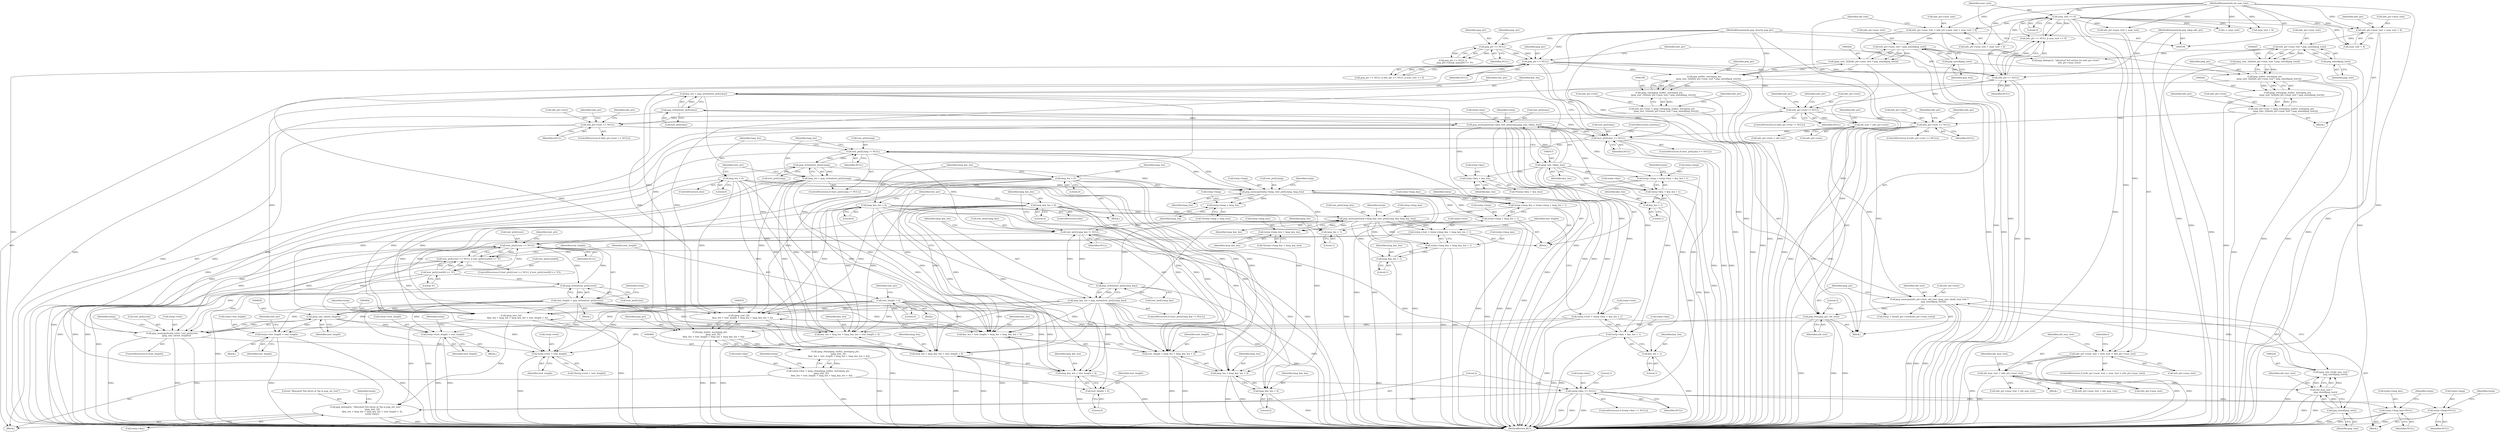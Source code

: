 digraph "0_Chrome_7f3d85b096f66870a15b37c2f40b219b2e292693_23@API" {
"1000336" [label="(Call,key_len = png_strlen(text_ptr[i].key))"];
"1000338" [label="(Call,png_strlen(text_ptr[i].key))"];
"1000328" [label="(Call,text_ptr[i].key == NULL)"];
"1000505" [label="(Call,png_memcpy(textp->key, text_ptr[i].key,(png_size_t)(key_len)))"];
"1000488" [label="(Call,png_debug2(2, \"Allocated %lu bytes at %p in png_set_text\",\n                  (png_uint_32)\n                  (key_len + lang_len + lang_key_len + text_length + 4),\n                 textp->key))"];
"1000491" [label="(Call,(png_uint_32)\n                  (key_len + lang_len + lang_key_len + text_length + 4))"];
"1000336" [label="(Call,key_len = png_strlen(text_ptr[i].key))"];
"1000369" [label="(Call,lang_len = png_strlen(text_ptr[i].lang))"];
"1000371" [label="(Call,png_strlen(text_ptr[i].lang))"];
"1000362" [label="(Call,text_ptr[i].lang != NULL)"];
"1000545" [label="(Call,png_memcpy(textp->lang, text_ptr[i].lang, lang_len))"];
"1000534" [label="(Call,textp->lang = textp->key + key_len + 1)"];
"1000514" [label="(Call,(png_size_t)(key_len))"];
"1000378" [label="(Call,lang_len = 0)"];
"1000353" [label="(Call,lang_len = 0)"];
"1000356" [label="(Call,lang_key_len = 0)"];
"1000389" [label="(Call,lang_key_len = png_strlen(text_ptr[i].lang_key))"];
"1000391" [label="(Call,png_strlen(text_ptr[i].lang_key))"];
"1000382" [label="(Call,text_ptr[i].lang_key != NULL)"];
"1000574" [label="(Call,png_memcpy(textp->lang_key, text_ptr[i].lang_key, lang_key_len))"];
"1000563" [label="(Call,textp->lang_key = textp->lang + lang_len + 1)"];
"1000398" [label="(Call,lang_key_len = 0)"];
"1000444" [label="(Call,text_length = png_strlen(text_ptr[i].text))"];
"1000446" [label="(Call,png_strlen(text_ptr[i].text))"];
"1000410" [label="(Call,text_ptr[i].text[0] == '\0')"];
"1000403" [label="(Call,text_ptr[i].text == NULL)"];
"1000628" [label="(Call,png_memcpy(textp->text, text_ptr[i].text,\n            (png_size_t)(text_length)))"];
"1000615" [label="(Call,textp->text = textp->key + key_len + 1)"];
"1000592" [label="(Call,textp->text = textp->lang_key + lang_key_len + 1)"];
"1000637" [label="(Call,(png_size_t)(text_length))"];
"1000420" [label="(Call,text_length = 0)"];
"1000481" [label="(Call,textp->key == NULL)"];
"1000461" [label="(Call,textp->key = (png_charp)png_malloc_warn(png_ptr,\n         (png_uint_32)\n          (key_len + text_length + lang_len + lang_key_len + 4)))"];
"1000465" [label="(Call,(png_charp)png_malloc_warn(png_ptr,\n         (png_uint_32)\n          (key_len + text_length + lang_len + lang_key_len + 4)))"];
"1000467" [label="(Call,png_malloc_warn(png_ptr,\n         (png_uint_32)\n          (key_len + text_length + lang_len + lang_key_len + 4)))"];
"1000239" [label="(Call,png_free(png_ptr, old_text))"];
"1000199" [label="(Call,png_malloc_warn(png_ptr,\n            (png_uint_32)(info_ptr->max_text * png_sizeof(png_text))))"];
"1000134" [label="(Call,png_ptr == NULL)"];
"1000116" [label="(Call,png_ptr == NULL)"];
"1000105" [label="(MethodParameterIn,png_structp png_ptr)"];
"1000201" [label="(Call,(png_uint_32)(info_ptr->max_text * png_sizeof(png_text)))"];
"1000203" [label="(Call,info_ptr->max_text * png_sizeof(png_text))"];
"1000177" [label="(Call,info_ptr->max_text = info_ptr->num_text + num_text + 8)"];
"1000108" [label="(MethodParameterIn,int num_text)"];
"1000141" [label="(Call,num_text == 0)"];
"1000207" [label="(Call,png_sizeof(png_text))"];
"1000228" [label="(Call,png_memcpy(info_ptr->text, old_text, (png_size_t)(old_max_text *\n            png_sizeof(png_text))))"];
"1000210" [label="(Call,info_ptr->text == NULL)"];
"1000193" [label="(Call,info_ptr->text = (png_textp)png_malloc_warn(png_ptr,\n            (png_uint_32)(info_ptr->max_text * png_sizeof(png_text))))"];
"1000197" [label="(Call,(png_textp)png_malloc_warn(png_ptr,\n            (png_uint_32)(info_ptr->max_text * png_sizeof(png_text))))"];
"1000170" [label="(Call,info_ptr->text != NULL)"];
"1000138" [label="(Call,info_ptr == NULL)"];
"1000106" [label="(MethodParameterIn,png_infop info_ptr)"];
"1000188" [label="(Call,old_text = info_ptr->text)"];
"1000233" [label="(Call,(png_size_t)(old_max_text *\n            png_sizeof(png_text)))"];
"1000235" [label="(Call,old_max_text *\n            png_sizeof(png_text))"];
"1000158" [label="(Call,old_max_text = info_ptr->max_text)"];
"1000147" [label="(Call,info_ptr->num_text + num_text > info_ptr->max_text)"];
"1000237" [label="(Call,png_sizeof(png_text))"];
"1000262" [label="(Call,png_malloc_warn(png_ptr,\n            (png_uint_32)(info_ptr->max_text * png_sizeof(png_text))))"];
"1000264" [label="(Call,(png_uint_32)(info_ptr->max_text * png_sizeof(png_text)))"];
"1000266" [label="(Call,info_ptr->max_text * png_sizeof(png_text))"];
"1000244" [label="(Call,info_ptr->max_text = num_text + 8)"];
"1000270" [label="(Call,png_sizeof(png_text))"];
"1000469" [label="(Call,(png_uint_32)\n          (key_len + text_length + lang_len + lang_key_len + 4))"];
"1000273" [label="(Call,info_ptr->text == NULL)"];
"1000256" [label="(Call,info_ptr->text = (png_textp)png_malloc_warn(png_ptr,\n            (png_uint_32)(info_ptr->max_text * png_sizeof(png_text))))"];
"1000260" [label="(Call,(png_textp)png_malloc_warn(png_ptr,\n            (png_uint_32)(info_ptr->max_text * png_sizeof(png_text))))"];
"1000471" [label="(Call,key_len + text_length + lang_len + lang_key_len + 4)"];
"1000519" [label="(Call,textp->key + key_len)"];
"1000473" [label="(Call,text_length + lang_len + lang_key_len + 4)"];
"1000475" [label="(Call,lang_len + lang_key_len + 4)"];
"1000493" [label="(Call,key_len + lang_len + lang_key_len + text_length + 4)"];
"1000495" [label="(Call,lang_len + lang_key_len + text_length + 4)"];
"1000477" [label="(Call,lang_key_len + 4)"];
"1000497" [label="(Call,lang_key_len + text_length + 4)"];
"1000586" [label="(Call,textp->lang_key + lang_key_len)"];
"1000402" [label="(Call,text_ptr[i].text == NULL || text_ptr[i].text[0] == '\0')"];
"1000499" [label="(Call,text_length + 4)"];
"1000642" [label="(Call,textp->text + text_length)"];
"1000660" [label="(Call,textp->itxt_length = text_length)"];
"1000667" [label="(Call,textp->text_length = text_length)"];
"1000596" [label="(Call,textp->lang_key + lang_key_len + 1)"];
"1000600" [label="(Call,lang_key_len + 1)"];
"1000557" [label="(Call,textp->lang + lang_len)"];
"1000567" [label="(Call,textp->lang + lang_len + 1)"];
"1000571" [label="(Call,lang_len + 1)"];
"1000538" [label="(Call,textp->key + key_len + 1)"];
"1000619" [label="(Call,textp->key + key_len + 1)"];
"1000542" [label="(Call,key_len + 1)"];
"1000623" [label="(Call,key_len + 1)"];
"1000605" [label="(Call,textp->lang=NULL)"];
"1000610" [label="(Call,textp->lang_key=NULL)"];
"1000135" [label="(Identifier,png_ptr)"];
"1000624" [label="(Identifier,key_len)"];
"1000611" [label="(Call,textp->lang_key)"];
"1000263" [label="(Identifier,png_ptr)"];
"1000274" [label="(Call,info_ptr->text)"];
"1000612" [label="(Identifier,textp)"];
"1000501" [label="(Literal,4)"];
"1000357" [label="(Identifier,lang_key_len)"];
"1000644" [label="(Identifier,textp)"];
"1000422" [label="(Literal,0)"];
"1000461" [label="(Call,textp->key = (png_charp)png_malloc_warn(png_ptr,\n         (png_uint_32)\n          (key_len + text_length + lang_len + lang_key_len + 4)))"];
"1000116" [label="(Call,png_ptr == NULL)"];
"1000371" [label="(Call,png_strlen(text_ptr[i].lang))"];
"1000546" [label="(Call,textp->lang)"];
"1000156" [label="(Block,)"];
"1000392" [label="(Call,text_ptr[i].lang_key)"];
"1000538" [label="(Call,textp->key + key_len + 1)"];
"1000378" [label="(Call,lang_len = 0)"];
"1000604" [label="(Block,)"];
"1000482" [label="(Call,textp->key)"];
"1000245" [label="(Call,info_ptr->max_text)"];
"1000257" [label="(Call,info_ptr->text)"];
"1000639" [label="(Identifier,text_length)"];
"1000498" [label="(Identifier,lang_key_len)"];
"1000406" [label="(Identifier,text_ptr)"];
"1000199" [label="(Call,png_malloc_warn(png_ptr,\n            (png_uint_32)(info_ptr->max_text * png_sizeof(png_text))))"];
"1000232" [label="(Identifier,old_text)"];
"1000490" [label="(Literal,\"Allocated %lu bytes at %p in png_set_text\")"];
"1000179" [label="(Identifier,info_ptr)"];
"1000542" [label="(Call,key_len + 1)"];
"1000297" [label="(Literal,3)"];
"1000266" [label="(Call,info_ptr->max_text * png_sizeof(png_text))"];
"1000654" [label="(Block,)"];
"1000229" [label="(Call,info_ptr->text)"];
"1000165" [label="(Identifier,old_num_text)"];
"1000473" [label="(Call,text_length + lang_len + lang_key_len + 4)"];
"1000377" [label="(ControlStructure,else)"];
"1000143" [label="(Literal,0)"];
"1000605" [label="(Call,textp->lang=NULL)"];
"1000514" [label="(Call,(png_size_t)(key_len))"];
"1000281" [label="(Identifier,info_ptr)"];
"1000275" [label="(Identifier,info_ptr)"];
"1000610" [label="(Call,textp->lang_key=NULL)"];
"1000625" [label="(Literal,1)"];
"1000478" [label="(Identifier,lang_key_len)"];
"1000134" [label="(Call,png_ptr == NULL)"];
"1000391" [label="(Call,png_strlen(text_ptr[i].lang_key))"];
"1000304" [label="(Identifier,i)"];
"1000689" [label="(MethodReturn,RET)"];
"1000471" [label="(Call,key_len + text_length + lang_len + lang_key_len + 4)"];
"1000398" [label="(Call,lang_key_len = 0)"];
"1000390" [label="(Identifier,lang_key_len)"];
"1000576" [label="(Identifier,textp)"];
"1000239" [label="(Call,png_free(png_ptr, old_text))"];
"1000410" [label="(Call,text_ptr[i].text[0] == '\0')"];
"1000419" [label="(Block,)"];
"1000230" [label="(Identifier,info_ptr)"];
"1000270" [label="(Call,png_sizeof(png_text))"];
"1000614" [label="(Identifier,NULL)"];
"1000469" [label="(Call,(png_uint_32)\n          (key_len + text_length + lang_len + lang_key_len + 4))"];
"1000666" [label="(Block,)"];
"1000369" [label="(Call,lang_len = png_strlen(text_ptr[i].lang))"];
"1000587" [label="(Call,textp->lang_key)"];
"1000487" [label="(Literal,1)"];
"1000485" [label="(Identifier,NULL)"];
"1000327" [label="(ControlStructure,if (text_ptr[i].key == NULL))"];
"1000147" [label="(Call,info_ptr->num_text + num_text > info_ptr->max_text)"];
"1000534" [label="(Call,textp->lang = textp->key + key_len + 1)"];
"1000212" [label="(Identifier,info_ptr)"];
"1000356" [label="(Call,lang_key_len = 0)"];
"1000479" [label="(Literal,4)"];
"1000495" [label="(Call,lang_len + lang_key_len + text_length + 4)"];
"1000380" [label="(Literal,0)"];
"1000549" [label="(Call,text_ptr[i].lang)"];
"1000228" [label="(Call,png_memcpy(info_ptr->text, old_text, (png_size_t)(old_max_text *\n            png_sizeof(png_text))))"];
"1000118" [label="(Identifier,NULL)"];
"1000306" [label="(Call,i < num_text)"];
"1000272" [label="(ControlStructure,if (info_ptr->text == NULL))"];
"1000361" [label="(ControlStructure,if (text_ptr[i].lang != NULL))"];
"1000493" [label="(Call,key_len + lang_len + lang_key_len + text_length + 4)"];
"1000293" [label="(Identifier,info_ptr)"];
"1000497" [label="(Call,lang_key_len + text_length + 4)"];
"1000185" [label="(Call,num_text + 8)"];
"1000674" [label="(Identifier,textp)"];
"1000382" [label="(Call,text_ptr[i].lang_key != NULL)"];
"1000454" [label="(Identifier,textp)"];
"1000627" [label="(Identifier,text_length)"];
"1000518" [label="(Call,*(textp->key + key_len))"];
"1000559" [label="(Identifier,textp)"];
"1000243" [label="(Block,)"];
"1000475" [label="(Call,lang_len + lang_key_len + 4)"];
"1000142" [label="(Identifier,num_text)"];
"1000679" [label="(Identifier,info_ptr)"];
"1000177" [label="(Call,info_ptr->max_text = info_ptr->num_text + num_text + 8)"];
"1000328" [label="(Call,text_ptr[i].key == NULL)"];
"1000277" [label="(Identifier,NULL)"];
"1000620" [label="(Call,textp->key)"];
"1000499" [label="(Call,text_length + 4)"];
"1000203" [label="(Call,info_ptr->max_text * png_sizeof(png_text))"];
"1000148" [label="(Call,info_ptr->num_text + num_text)"];
"1000211" [label="(Call,info_ptr->text)"];
"1000170" [label="(Call,info_ptr->text != NULL)"];
"1000339" [label="(Call,text_ptr[i].key)"];
"1000660" [label="(Call,textp->itxt_length = text_length)"];
"1000236" [label="(Identifier,old_max_text)"];
"1000140" [label="(Identifier,NULL)"];
"1000418" [label="(Literal,'\0')"];
"1000535" [label="(Call,textp->lang)"];
"1000574" [label="(Call,png_memcpy(textp->lang_key, text_ptr[i].lang_key, lang_key_len))"];
"1000671" [label="(Identifier,text_length)"];
"1000329" [label="(Call,text_ptr[i].key)"];
"1000468" [label="(Identifier,png_ptr)"];
"1000174" [label="(Identifier,NULL)"];
"1000617" [label="(Identifier,textp)"];
"1000363" [label="(Call,text_ptr[i].lang)"];
"1000523" [label="(Identifier,key_len)"];
"1000427" [label="(Identifier,text_ptr)"];
"1000503" [label="(Identifier,textp)"];
"1000260" [label="(Call,(png_textp)png_malloc_warn(png_ptr,\n            (png_uint_32)(info_ptr->max_text * png_sizeof(png_text))))"];
"1000572" [label="(Identifier,lang_len)"];
"1000385" [label="(Identifier,text_ptr)"];
"1000381" [label="(ControlStructure,if (text_ptr[i].lang_key != NULL))"];
"1000411" [label="(Call,text_ptr[i].text[0])"];
"1000190" [label="(Call,info_ptr->text)"];
"1000141" [label="(Call,num_text == 0)"];
"1000588" [label="(Identifier,textp)"];
"1000233" [label="(Call,(png_size_t)(old_max_text *\n            png_sizeof(png_text)))"];
"1000399" [label="(Identifier,lang_key_len)"];
"1000284" [label="(Call,info_ptr->max_text = old_max_text)"];
"1000568" [label="(Call,textp->lang)"];
"1000597" [label="(Call,textp->lang_key)"];
"1000575" [label="(Call,textp->lang_key)"];
"1000488" [label="(Call,png_debug2(2, \"Allocated %lu bytes at %p in png_set_text\",\n                  (png_uint_32)\n                  (key_len + lang_len + lang_key_len + text_length + 4),\n                 textp->key))"];
"1000557" [label="(Call,textp->lang + lang_len)"];
"1000362" [label="(Call,text_ptr[i].lang != NULL)"];
"1000139" [label="(Identifier,info_ptr)"];
"1000221" [label="(Call,info_ptr->text = old_text)"];
"1000643" [label="(Call,textp->text)"];
"1000596" [label="(Call,textp->lang_key + lang_key_len + 1)"];
"1000207" [label="(Call,png_sizeof(png_text))"];
"1000244" [label="(Call,info_ptr->max_text = num_text + 8)"];
"1000237" [label="(Call,png_sizeof(png_text))"];
"1000235" [label="(Call,old_max_text *\n            png_sizeof(png_text))"];
"1000421" [label="(Identifier,text_length)"];
"1000267" [label="(Call,info_ptr->max_text)"];
"1000483" [label="(Identifier,textp)"];
"1000474" [label="(Identifier,text_length)"];
"1000646" [label="(Identifier,text_length)"];
"1000117" [label="(Identifier,png_ptr)"];
"1000160" [label="(Call,info_ptr->max_text)"];
"1000240" [label="(Identifier,png_ptr)"];
"1000354" [label="(Identifier,lang_len)"];
"1000507" [label="(Identifier,textp)"];
"1000403" [label="(Call,text_ptr[i].text == NULL)"];
"1000563" [label="(Call,textp->lang_key = textp->lang + lang_len + 1)"];
"1000401" [label="(ControlStructure,if (text_ptr[i].text == NULL || text_ptr[i].text[0] == '\0'))"];
"1000138" [label="(Call,info_ptr == NULL)"];
"1000520" [label="(Call,textp->key)"];
"1000667" [label="(Call,textp->text_length = text_length)"];
"1000370" [label="(Identifier,lang_len)"];
"1000352" [label="(Block,)"];
"1000158" [label="(Call,old_max_text = info_ptr->max_text)"];
"1000494" [label="(Identifier,key_len)"];
"1000615" [label="(Call,textp->text = textp->key + key_len + 1)"];
"1000311" [label="(Block,)"];
"1000115" [label="(Call,png_ptr == NULL ||\n      png_ptr->chunk_name[0] == '\0')"];
"1000481" [label="(Call,textp->key == NULL)"];
"1000201" [label="(Call,(png_uint_32)(info_ptr->max_text * png_sizeof(png_text)))"];
"1000609" [label="(Identifier,NULL)"];
"1000619" [label="(Call,textp->key + key_len + 1)"];
"1000317" [label="(Call,textp = &(info_ptr->text[info_ptr->num_text]))"];
"1000122" [label="(Identifier,png_ptr)"];
"1000606" [label="(Call,textp->lang)"];
"1000496" [label="(Identifier,lang_len)"];
"1000169" [label="(ControlStructure,if (info_ptr->text != NULL))"];
"1000641" [label="(Call,*(textp->text + text_length))"];
"1000189" [label="(Identifier,old_text)"];
"1000628" [label="(Call,png_memcpy(textp->text, text_ptr[i].text,\n            (png_size_t)(text_length)))"];
"1000642" [label="(Call,textp->text + text_length)"];
"1000558" [label="(Call,textp->lang)"];
"1000136" [label="(Identifier,NULL)"];
"1000209" [label="(ControlStructure,if (info_ptr->text == NULL))"];
"1000256" [label="(Call,info_ptr->text = (png_textp)png_malloc_warn(png_ptr,\n            (png_uint_32)(info_ptr->max_text * png_sizeof(png_text))))"];
"1000296" [label="(Call,png_debug1(3, \"allocated %d entries for info_ptr->text\",\n         info_ptr->max_text))"];
"1000668" [label="(Call,textp->text_length)"];
"1000480" [label="(ControlStructure,if (textp->key == NULL))"];
"1000358" [label="(Literal,0)"];
"1000445" [label="(Identifier,text_length)"];
"1000200" [label="(Identifier,png_ptr)"];
"1000545" [label="(Call,png_memcpy(textp->lang, text_ptr[i].lang, lang_len))"];
"1000181" [label="(Call,info_ptr->num_text + num_text + 8)"];
"1000188" [label="(Call,old_text = info_ptr->text)"];
"1000338" [label="(Call,png_strlen(text_ptr[i].key))"];
"1000264" [label="(Call,(png_uint_32)(info_ptr->max_text * png_sizeof(png_text)))"];
"1000348" [label="(Identifier,text_ptr)"];
"1000472" [label="(Identifier,key_len)"];
"1000661" [label="(Call,textp->itxt_length)"];
"1000564" [label="(Call,textp->lang_key)"];
"1000443" [label="(Block,)"];
"1000159" [label="(Identifier,old_max_text)"];
"1000585" [label="(Call,*(textp->lang_key + lang_key_len))"];
"1000547" [label="(Identifier,textp)"];
"1000567" [label="(Call,textp->lang + lang_len + 1)"];
"1000583" [label="(Identifier,lang_key_len)"];
"1000600" [label="(Call,lang_key_len + 1)"];
"1000519" [label="(Call,textp->key + key_len)"];
"1000477" [label="(Call,lang_key_len + 4)"];
"1000195" [label="(Identifier,info_ptr)"];
"1000467" [label="(Call,png_malloc_warn(png_ptr,\n         (png_uint_32)\n          (key_len + text_length + lang_len + lang_key_len + 4)))"];
"1000153" [label="(Call,info_ptr->max_text)"];
"1000218" [label="(Identifier,info_ptr)"];
"1000626" [label="(ControlStructure,if (text_length))"];
"1000171" [label="(Call,info_ptr->text)"];
"1000409" [label="(Identifier,NULL)"];
"1000253" [label="(Identifier,info_ptr)"];
"1000586" [label="(Call,textp->lang_key + lang_key_len)"];
"1000446" [label="(Call,png_strlen(text_ptr[i].text))"];
"1000509" [label="(Call,text_ptr[i].key)"];
"1000137" [label="(Call,info_ptr == NULL || num_text == 0)"];
"1000578" [label="(Call,text_ptr[i].lang_key)"];
"1000388" [label="(Identifier,NULL)"];
"1000592" [label="(Call,textp->text = textp->lang_key + lang_key_len + 1)"];
"1000248" [label="(Call,num_text + 8)"];
"1000476" [label="(Identifier,lang_len)"];
"1000246" [label="(Identifier,info_ptr)"];
"1000543" [label="(Identifier,key_len)"];
"1000491" [label="(Call,(png_uint_32)\n                  (key_len + lang_len + lang_key_len + text_length + 4))"];
"1000601" [label="(Identifier,lang_key_len)"];
"1000397" [label="(ControlStructure,else)"];
"1000197" [label="(Call,(png_textp)png_malloc_warn(png_ptr,\n            (png_uint_32)(info_ptr->max_text * png_sizeof(png_text))))"];
"1000273" [label="(Call,info_ptr->text == NULL)"];
"1000146" [label="(ControlStructure,if (info_ptr->num_text + num_text > info_ptr->max_text))"];
"1000539" [label="(Call,textp->key)"];
"1000623" [label="(Call,key_len + 1)"];
"1000590" [label="(Identifier,lang_key_len)"];
"1000175" [label="(Block,)"];
"1000554" [label="(Identifier,lang_len)"];
"1000194" [label="(Call,info_ptr->text)"];
"1000108" [label="(MethodParameterIn,int num_text)"];
"1000271" [label="(Identifier,png_text)"];
"1000465" [label="(Call,(png_charp)png_malloc_warn(png_ptr,\n         (png_uint_32)\n          (key_len + text_length + lang_len + lang_key_len + 4)))"];
"1000204" [label="(Call,info_ptr->max_text)"];
"1000500" [label="(Identifier,text_length)"];
"1000447" [label="(Call,text_ptr[i].text)"];
"1000616" [label="(Call,textp->text)"];
"1000506" [label="(Call,textp->key)"];
"1000214" [label="(Identifier,NULL)"];
"1000402" [label="(Call,text_ptr[i].text == NULL || text_ptr[i].text[0] == '\0')"];
"1000216" [label="(Call,info_ptr->max_text = old_max_text)"];
"1000664" [label="(Identifier,text_length)"];
"1000334" [label="(Identifier,NULL)"];
"1000444" [label="(Call,text_length = png_strlen(text_ptr[i].text))"];
"1000516" [label="(Identifier,key_len)"];
"1000489" [label="(Literal,2)"];
"1000383" [label="(Call,text_ptr[i].lang_key)"];
"1000556" [label="(Call,*(textp->lang + lang_len))"];
"1000602" [label="(Literal,1)"];
"1000502" [label="(Call,textp->key)"];
"1000262" [label="(Call,png_malloc_warn(png_ptr,\n            (png_uint_32)(info_ptr->max_text * png_sizeof(png_text))))"];
"1000571" [label="(Call,lang_len + 1)"];
"1000210" [label="(Call,info_ptr->text == NULL)"];
"1000133" [label="(Call,png_ptr == NULL || info_ptr == NULL || num_text == 0)"];
"1000389" [label="(Call,lang_key_len = png_strlen(text_ptr[i].lang_key))"];
"1000593" [label="(Call,textp->text)"];
"1000372" [label="(Call,text_ptr[i].lang)"];
"1000404" [label="(Call,text_ptr[i].text)"];
"1000533" [label="(Block,)"];
"1000632" [label="(Call,text_ptr[i].text)"];
"1000178" [label="(Call,info_ptr->max_text)"];
"1000462" [label="(Call,textp->key)"];
"1000241" [label="(Identifier,old_text)"];
"1000208" [label="(Identifier,png_text)"];
"1000544" [label="(Literal,1)"];
"1000238" [label="(Identifier,png_text)"];
"1000637" [label="(Call,(png_size_t)(text_length))"];
"1000400" [label="(Literal,0)"];
"1000337" [label="(Identifier,key_len)"];
"1000335" [label="(ControlStructure,continue;)"];
"1000355" [label="(Literal,0)"];
"1000573" [label="(Literal,1)"];
"1000379" [label="(Identifier,lang_len)"];
"1000105" [label="(MethodParameterIn,png_structp png_ptr)"];
"1000414" [label="(Identifier,text_ptr)"];
"1000193" [label="(Call,info_ptr->text = (png_textp)png_malloc_warn(png_ptr,\n            (png_uint_32)(info_ptr->max_text * png_sizeof(png_text))))"];
"1000561" [label="(Identifier,lang_len)"];
"1000505" [label="(Call,png_memcpy(textp->key, text_ptr[i].key,(png_size_t)(key_len)))"];
"1000336" [label="(Call,key_len = png_strlen(text_ptr[i].key))"];
"1000353" [label="(Call,lang_len = 0)"];
"1000106" [label="(MethodParameterIn,png_infop info_ptr)"];
"1000521" [label="(Identifier,textp)"];
"1000629" [label="(Call,textp->text)"];
"1000420" [label="(Call,text_length = 0)"];
"1000368" [label="(Identifier,NULL)"];
"1000336" -> "1000311"  [label="AST: "];
"1000336" -> "1000338"  [label="CFG: "];
"1000337" -> "1000336"  [label="AST: "];
"1000338" -> "1000336"  [label="AST: "];
"1000348" -> "1000336"  [label="CFG: "];
"1000336" -> "1000689"  [label="DDG: "];
"1000338" -> "1000336"  [label="DDG: "];
"1000336" -> "1000469"  [label="DDG: "];
"1000336" -> "1000471"  [label="DDG: "];
"1000336" -> "1000491"  [label="DDG: "];
"1000336" -> "1000493"  [label="DDG: "];
"1000336" -> "1000514"  [label="DDG: "];
"1000338" -> "1000339"  [label="CFG: "];
"1000339" -> "1000338"  [label="AST: "];
"1000338" -> "1000689"  [label="DDG: "];
"1000328" -> "1000338"  [label="DDG: "];
"1000338" -> "1000505"  [label="DDG: "];
"1000328" -> "1000327"  [label="AST: "];
"1000328" -> "1000334"  [label="CFG: "];
"1000329" -> "1000328"  [label="AST: "];
"1000334" -> "1000328"  [label="AST: "];
"1000335" -> "1000328"  [label="CFG: "];
"1000337" -> "1000328"  [label="CFG: "];
"1000328" -> "1000689"  [label="DDG: "];
"1000328" -> "1000689"  [label="DDG: "];
"1000328" -> "1000689"  [label="DDG: "];
"1000505" -> "1000328"  [label="DDG: "];
"1000210" -> "1000328"  [label="DDG: "];
"1000138" -> "1000328"  [label="DDG: "];
"1000481" -> "1000328"  [label="DDG: "];
"1000134" -> "1000328"  [label="DDG: "];
"1000273" -> "1000328"  [label="DDG: "];
"1000328" -> "1000362"  [label="DDG: "];
"1000328" -> "1000403"  [label="DDG: "];
"1000505" -> "1000311"  [label="AST: "];
"1000505" -> "1000514"  [label="CFG: "];
"1000506" -> "1000505"  [label="AST: "];
"1000509" -> "1000505"  [label="AST: "];
"1000514" -> "1000505"  [label="AST: "];
"1000521" -> "1000505"  [label="CFG: "];
"1000505" -> "1000689"  [label="DDG: "];
"1000505" -> "1000689"  [label="DDG: "];
"1000505" -> "1000689"  [label="DDG: "];
"1000488" -> "1000505"  [label="DDG: "];
"1000514" -> "1000505"  [label="DDG: "];
"1000505" -> "1000519"  [label="DDG: "];
"1000505" -> "1000534"  [label="DDG: "];
"1000505" -> "1000538"  [label="DDG: "];
"1000505" -> "1000615"  [label="DDG: "];
"1000505" -> "1000619"  [label="DDG: "];
"1000488" -> "1000311"  [label="AST: "];
"1000488" -> "1000502"  [label="CFG: "];
"1000489" -> "1000488"  [label="AST: "];
"1000490" -> "1000488"  [label="AST: "];
"1000491" -> "1000488"  [label="AST: "];
"1000502" -> "1000488"  [label="AST: "];
"1000507" -> "1000488"  [label="CFG: "];
"1000488" -> "1000689"  [label="DDG: "];
"1000488" -> "1000689"  [label="DDG: "];
"1000491" -> "1000488"  [label="DDG: "];
"1000481" -> "1000488"  [label="DDG: "];
"1000491" -> "1000493"  [label="CFG: "];
"1000492" -> "1000491"  [label="AST: "];
"1000493" -> "1000491"  [label="AST: "];
"1000503" -> "1000491"  [label="CFG: "];
"1000491" -> "1000689"  [label="DDG: "];
"1000369" -> "1000491"  [label="DDG: "];
"1000378" -> "1000491"  [label="DDG: "];
"1000353" -> "1000491"  [label="DDG: "];
"1000356" -> "1000491"  [label="DDG: "];
"1000389" -> "1000491"  [label="DDG: "];
"1000398" -> "1000491"  [label="DDG: "];
"1000444" -> "1000491"  [label="DDG: "];
"1000420" -> "1000491"  [label="DDG: "];
"1000369" -> "1000361"  [label="AST: "];
"1000369" -> "1000371"  [label="CFG: "];
"1000370" -> "1000369"  [label="AST: "];
"1000371" -> "1000369"  [label="AST: "];
"1000385" -> "1000369"  [label="CFG: "];
"1000369" -> "1000689"  [label="DDG: "];
"1000371" -> "1000369"  [label="DDG: "];
"1000369" -> "1000469"  [label="DDG: "];
"1000369" -> "1000471"  [label="DDG: "];
"1000369" -> "1000473"  [label="DDG: "];
"1000369" -> "1000475"  [label="DDG: "];
"1000369" -> "1000493"  [label="DDG: "];
"1000369" -> "1000495"  [label="DDG: "];
"1000369" -> "1000545"  [label="DDG: "];
"1000371" -> "1000372"  [label="CFG: "];
"1000372" -> "1000371"  [label="AST: "];
"1000371" -> "1000689"  [label="DDG: "];
"1000371" -> "1000362"  [label="DDG: "];
"1000362" -> "1000371"  [label="DDG: "];
"1000371" -> "1000545"  [label="DDG: "];
"1000362" -> "1000361"  [label="AST: "];
"1000362" -> "1000368"  [label="CFG: "];
"1000363" -> "1000362"  [label="AST: "];
"1000368" -> "1000362"  [label="AST: "];
"1000370" -> "1000362"  [label="CFG: "];
"1000379" -> "1000362"  [label="CFG: "];
"1000362" -> "1000689"  [label="DDG: "];
"1000362" -> "1000689"  [label="DDG: "];
"1000545" -> "1000362"  [label="DDG: "];
"1000362" -> "1000382"  [label="DDG: "];
"1000362" -> "1000545"  [label="DDG: "];
"1000545" -> "1000533"  [label="AST: "];
"1000545" -> "1000554"  [label="CFG: "];
"1000546" -> "1000545"  [label="AST: "];
"1000549" -> "1000545"  [label="AST: "];
"1000554" -> "1000545"  [label="AST: "];
"1000559" -> "1000545"  [label="CFG: "];
"1000545" -> "1000689"  [label="DDG: "];
"1000545" -> "1000689"  [label="DDG: "];
"1000534" -> "1000545"  [label="DDG: "];
"1000378" -> "1000545"  [label="DDG: "];
"1000353" -> "1000545"  [label="DDG: "];
"1000545" -> "1000557"  [label="DDG: "];
"1000545" -> "1000557"  [label="DDG: "];
"1000545" -> "1000563"  [label="DDG: "];
"1000545" -> "1000563"  [label="DDG: "];
"1000545" -> "1000567"  [label="DDG: "];
"1000545" -> "1000567"  [label="DDG: "];
"1000545" -> "1000571"  [label="DDG: "];
"1000534" -> "1000533"  [label="AST: "];
"1000534" -> "1000538"  [label="CFG: "];
"1000535" -> "1000534"  [label="AST: "];
"1000538" -> "1000534"  [label="AST: "];
"1000547" -> "1000534"  [label="CFG: "];
"1000534" -> "1000689"  [label="DDG: "];
"1000514" -> "1000534"  [label="DDG: "];
"1000514" -> "1000516"  [label="CFG: "];
"1000515" -> "1000514"  [label="AST: "];
"1000516" -> "1000514"  [label="AST: "];
"1000514" -> "1000519"  [label="DDG: "];
"1000514" -> "1000538"  [label="DDG: "];
"1000514" -> "1000542"  [label="DDG: "];
"1000514" -> "1000615"  [label="DDG: "];
"1000514" -> "1000619"  [label="DDG: "];
"1000514" -> "1000623"  [label="DDG: "];
"1000378" -> "1000377"  [label="AST: "];
"1000378" -> "1000380"  [label="CFG: "];
"1000379" -> "1000378"  [label="AST: "];
"1000380" -> "1000378"  [label="AST: "];
"1000385" -> "1000378"  [label="CFG: "];
"1000378" -> "1000469"  [label="DDG: "];
"1000378" -> "1000471"  [label="DDG: "];
"1000378" -> "1000473"  [label="DDG: "];
"1000378" -> "1000475"  [label="DDG: "];
"1000378" -> "1000493"  [label="DDG: "];
"1000378" -> "1000495"  [label="DDG: "];
"1000353" -> "1000352"  [label="AST: "];
"1000353" -> "1000355"  [label="CFG: "];
"1000354" -> "1000353"  [label="AST: "];
"1000355" -> "1000353"  [label="AST: "];
"1000357" -> "1000353"  [label="CFG: "];
"1000353" -> "1000469"  [label="DDG: "];
"1000353" -> "1000471"  [label="DDG: "];
"1000353" -> "1000473"  [label="DDG: "];
"1000353" -> "1000475"  [label="DDG: "];
"1000353" -> "1000493"  [label="DDG: "];
"1000353" -> "1000495"  [label="DDG: "];
"1000356" -> "1000352"  [label="AST: "];
"1000356" -> "1000358"  [label="CFG: "];
"1000357" -> "1000356"  [label="AST: "];
"1000358" -> "1000356"  [label="AST: "];
"1000406" -> "1000356"  [label="CFG: "];
"1000356" -> "1000469"  [label="DDG: "];
"1000356" -> "1000471"  [label="DDG: "];
"1000356" -> "1000473"  [label="DDG: "];
"1000356" -> "1000475"  [label="DDG: "];
"1000356" -> "1000477"  [label="DDG: "];
"1000356" -> "1000493"  [label="DDG: "];
"1000356" -> "1000495"  [label="DDG: "];
"1000356" -> "1000497"  [label="DDG: "];
"1000356" -> "1000574"  [label="DDG: "];
"1000389" -> "1000381"  [label="AST: "];
"1000389" -> "1000391"  [label="CFG: "];
"1000390" -> "1000389"  [label="AST: "];
"1000391" -> "1000389"  [label="AST: "];
"1000406" -> "1000389"  [label="CFG: "];
"1000389" -> "1000689"  [label="DDG: "];
"1000391" -> "1000389"  [label="DDG: "];
"1000389" -> "1000469"  [label="DDG: "];
"1000389" -> "1000471"  [label="DDG: "];
"1000389" -> "1000473"  [label="DDG: "];
"1000389" -> "1000475"  [label="DDG: "];
"1000389" -> "1000477"  [label="DDG: "];
"1000389" -> "1000493"  [label="DDG: "];
"1000389" -> "1000495"  [label="DDG: "];
"1000389" -> "1000497"  [label="DDG: "];
"1000389" -> "1000574"  [label="DDG: "];
"1000391" -> "1000392"  [label="CFG: "];
"1000392" -> "1000391"  [label="AST: "];
"1000391" -> "1000689"  [label="DDG: "];
"1000391" -> "1000382"  [label="DDG: "];
"1000382" -> "1000391"  [label="DDG: "];
"1000391" -> "1000574"  [label="DDG: "];
"1000382" -> "1000381"  [label="AST: "];
"1000382" -> "1000388"  [label="CFG: "];
"1000383" -> "1000382"  [label="AST: "];
"1000388" -> "1000382"  [label="AST: "];
"1000390" -> "1000382"  [label="CFG: "];
"1000399" -> "1000382"  [label="CFG: "];
"1000382" -> "1000689"  [label="DDG: "];
"1000382" -> "1000689"  [label="DDG: "];
"1000574" -> "1000382"  [label="DDG: "];
"1000382" -> "1000403"  [label="DDG: "];
"1000382" -> "1000574"  [label="DDG: "];
"1000574" -> "1000533"  [label="AST: "];
"1000574" -> "1000583"  [label="CFG: "];
"1000575" -> "1000574"  [label="AST: "];
"1000578" -> "1000574"  [label="AST: "];
"1000583" -> "1000574"  [label="AST: "];
"1000588" -> "1000574"  [label="CFG: "];
"1000574" -> "1000689"  [label="DDG: "];
"1000574" -> "1000689"  [label="DDG: "];
"1000563" -> "1000574"  [label="DDG: "];
"1000398" -> "1000574"  [label="DDG: "];
"1000574" -> "1000586"  [label="DDG: "];
"1000574" -> "1000586"  [label="DDG: "];
"1000574" -> "1000592"  [label="DDG: "];
"1000574" -> "1000592"  [label="DDG: "];
"1000574" -> "1000596"  [label="DDG: "];
"1000574" -> "1000596"  [label="DDG: "];
"1000574" -> "1000600"  [label="DDG: "];
"1000563" -> "1000533"  [label="AST: "];
"1000563" -> "1000567"  [label="CFG: "];
"1000564" -> "1000563"  [label="AST: "];
"1000567" -> "1000563"  [label="AST: "];
"1000576" -> "1000563"  [label="CFG: "];
"1000563" -> "1000689"  [label="DDG: "];
"1000398" -> "1000397"  [label="AST: "];
"1000398" -> "1000400"  [label="CFG: "];
"1000399" -> "1000398"  [label="AST: "];
"1000400" -> "1000398"  [label="AST: "];
"1000406" -> "1000398"  [label="CFG: "];
"1000398" -> "1000469"  [label="DDG: "];
"1000398" -> "1000471"  [label="DDG: "];
"1000398" -> "1000473"  [label="DDG: "];
"1000398" -> "1000475"  [label="DDG: "];
"1000398" -> "1000477"  [label="DDG: "];
"1000398" -> "1000493"  [label="DDG: "];
"1000398" -> "1000495"  [label="DDG: "];
"1000398" -> "1000497"  [label="DDG: "];
"1000444" -> "1000443"  [label="AST: "];
"1000444" -> "1000446"  [label="CFG: "];
"1000445" -> "1000444"  [label="AST: "];
"1000446" -> "1000444"  [label="AST: "];
"1000454" -> "1000444"  [label="CFG: "];
"1000444" -> "1000689"  [label="DDG: "];
"1000446" -> "1000444"  [label="DDG: "];
"1000444" -> "1000469"  [label="DDG: "];
"1000444" -> "1000471"  [label="DDG: "];
"1000444" -> "1000473"  [label="DDG: "];
"1000444" -> "1000493"  [label="DDG: "];
"1000444" -> "1000495"  [label="DDG: "];
"1000444" -> "1000497"  [label="DDG: "];
"1000444" -> "1000499"  [label="DDG: "];
"1000444" -> "1000637"  [label="DDG: "];
"1000444" -> "1000642"  [label="DDG: "];
"1000444" -> "1000660"  [label="DDG: "];
"1000444" -> "1000667"  [label="DDG: "];
"1000446" -> "1000447"  [label="CFG: "];
"1000447" -> "1000446"  [label="AST: "];
"1000446" -> "1000689"  [label="DDG: "];
"1000446" -> "1000403"  [label="DDG: "];
"1000410" -> "1000446"  [label="DDG: "];
"1000403" -> "1000446"  [label="DDG: "];
"1000446" -> "1000628"  [label="DDG: "];
"1000410" -> "1000402"  [label="AST: "];
"1000410" -> "1000418"  [label="CFG: "];
"1000411" -> "1000410"  [label="AST: "];
"1000418" -> "1000410"  [label="AST: "];
"1000402" -> "1000410"  [label="CFG: "];
"1000410" -> "1000689"  [label="DDG: "];
"1000410" -> "1000403"  [label="DDG: "];
"1000410" -> "1000402"  [label="DDG: "];
"1000410" -> "1000402"  [label="DDG: "];
"1000410" -> "1000628"  [label="DDG: "];
"1000403" -> "1000402"  [label="AST: "];
"1000403" -> "1000409"  [label="CFG: "];
"1000404" -> "1000403"  [label="AST: "];
"1000409" -> "1000403"  [label="AST: "];
"1000414" -> "1000403"  [label="CFG: "];
"1000402" -> "1000403"  [label="CFG: "];
"1000403" -> "1000689"  [label="DDG: "];
"1000403" -> "1000402"  [label="DDG: "];
"1000403" -> "1000402"  [label="DDG: "];
"1000628" -> "1000403"  [label="DDG: "];
"1000403" -> "1000481"  [label="DDG: "];
"1000403" -> "1000628"  [label="DDG: "];
"1000628" -> "1000626"  [label="AST: "];
"1000628" -> "1000637"  [label="CFG: "];
"1000629" -> "1000628"  [label="AST: "];
"1000632" -> "1000628"  [label="AST: "];
"1000637" -> "1000628"  [label="AST: "];
"1000644" -> "1000628"  [label="CFG: "];
"1000628" -> "1000689"  [label="DDG: "];
"1000628" -> "1000689"  [label="DDG: "];
"1000628" -> "1000689"  [label="DDG: "];
"1000615" -> "1000628"  [label="DDG: "];
"1000592" -> "1000628"  [label="DDG: "];
"1000637" -> "1000628"  [label="DDG: "];
"1000628" -> "1000642"  [label="DDG: "];
"1000615" -> "1000604"  [label="AST: "];
"1000615" -> "1000619"  [label="CFG: "];
"1000616" -> "1000615"  [label="AST: "];
"1000619" -> "1000615"  [label="AST: "];
"1000627" -> "1000615"  [label="CFG: "];
"1000615" -> "1000689"  [label="DDG: "];
"1000615" -> "1000642"  [label="DDG: "];
"1000592" -> "1000533"  [label="AST: "];
"1000592" -> "1000596"  [label="CFG: "];
"1000593" -> "1000592"  [label="AST: "];
"1000596" -> "1000592"  [label="AST: "];
"1000627" -> "1000592"  [label="CFG: "];
"1000592" -> "1000689"  [label="DDG: "];
"1000592" -> "1000642"  [label="DDG: "];
"1000637" -> "1000639"  [label="CFG: "];
"1000638" -> "1000637"  [label="AST: "];
"1000639" -> "1000637"  [label="AST: "];
"1000420" -> "1000637"  [label="DDG: "];
"1000637" -> "1000642"  [label="DDG: "];
"1000637" -> "1000660"  [label="DDG: "];
"1000637" -> "1000667"  [label="DDG: "];
"1000420" -> "1000419"  [label="AST: "];
"1000420" -> "1000422"  [label="CFG: "];
"1000421" -> "1000420"  [label="AST: "];
"1000422" -> "1000420"  [label="AST: "];
"1000427" -> "1000420"  [label="CFG: "];
"1000420" -> "1000469"  [label="DDG: "];
"1000420" -> "1000471"  [label="DDG: "];
"1000420" -> "1000473"  [label="DDG: "];
"1000420" -> "1000493"  [label="DDG: "];
"1000420" -> "1000495"  [label="DDG: "];
"1000420" -> "1000497"  [label="DDG: "];
"1000420" -> "1000499"  [label="DDG: "];
"1000420" -> "1000642"  [label="DDG: "];
"1000420" -> "1000660"  [label="DDG: "];
"1000420" -> "1000667"  [label="DDG: "];
"1000481" -> "1000480"  [label="AST: "];
"1000481" -> "1000485"  [label="CFG: "];
"1000482" -> "1000481"  [label="AST: "];
"1000485" -> "1000481"  [label="AST: "];
"1000487" -> "1000481"  [label="CFG: "];
"1000489" -> "1000481"  [label="CFG: "];
"1000481" -> "1000689"  [label="DDG: "];
"1000481" -> "1000689"  [label="DDG: "];
"1000481" -> "1000689"  [label="DDG: "];
"1000461" -> "1000481"  [label="DDG: "];
"1000481" -> "1000605"  [label="DDG: "];
"1000481" -> "1000610"  [label="DDG: "];
"1000461" -> "1000311"  [label="AST: "];
"1000461" -> "1000465"  [label="CFG: "];
"1000462" -> "1000461"  [label="AST: "];
"1000465" -> "1000461"  [label="AST: "];
"1000483" -> "1000461"  [label="CFG: "];
"1000461" -> "1000689"  [label="DDG: "];
"1000465" -> "1000461"  [label="DDG: "];
"1000465" -> "1000467"  [label="CFG: "];
"1000466" -> "1000465"  [label="AST: "];
"1000467" -> "1000465"  [label="AST: "];
"1000465" -> "1000689"  [label="DDG: "];
"1000467" -> "1000465"  [label="DDG: "];
"1000467" -> "1000465"  [label="DDG: "];
"1000467" -> "1000469"  [label="CFG: "];
"1000468" -> "1000467"  [label="AST: "];
"1000469" -> "1000467"  [label="AST: "];
"1000467" -> "1000689"  [label="DDG: "];
"1000467" -> "1000689"  [label="DDG: "];
"1000239" -> "1000467"  [label="DDG: "];
"1000262" -> "1000467"  [label="DDG: "];
"1000134" -> "1000467"  [label="DDG: "];
"1000105" -> "1000467"  [label="DDG: "];
"1000469" -> "1000467"  [label="DDG: "];
"1000239" -> "1000175"  [label="AST: "];
"1000239" -> "1000241"  [label="CFG: "];
"1000240" -> "1000239"  [label="AST: "];
"1000241" -> "1000239"  [label="AST: "];
"1000297" -> "1000239"  [label="CFG: "];
"1000239" -> "1000689"  [label="DDG: "];
"1000239" -> "1000689"  [label="DDG: "];
"1000239" -> "1000689"  [label="DDG: "];
"1000199" -> "1000239"  [label="DDG: "];
"1000105" -> "1000239"  [label="DDG: "];
"1000228" -> "1000239"  [label="DDG: "];
"1000199" -> "1000197"  [label="AST: "];
"1000199" -> "1000201"  [label="CFG: "];
"1000200" -> "1000199"  [label="AST: "];
"1000201" -> "1000199"  [label="AST: "];
"1000197" -> "1000199"  [label="CFG: "];
"1000199" -> "1000689"  [label="DDG: "];
"1000199" -> "1000689"  [label="DDG: "];
"1000199" -> "1000197"  [label="DDG: "];
"1000199" -> "1000197"  [label="DDG: "];
"1000134" -> "1000199"  [label="DDG: "];
"1000105" -> "1000199"  [label="DDG: "];
"1000201" -> "1000199"  [label="DDG: "];
"1000134" -> "1000133"  [label="AST: "];
"1000134" -> "1000136"  [label="CFG: "];
"1000135" -> "1000134"  [label="AST: "];
"1000136" -> "1000134"  [label="AST: "];
"1000139" -> "1000134"  [label="CFG: "];
"1000133" -> "1000134"  [label="CFG: "];
"1000134" -> "1000689"  [label="DDG: "];
"1000134" -> "1000689"  [label="DDG: "];
"1000134" -> "1000133"  [label="DDG: "];
"1000134" -> "1000133"  [label="DDG: "];
"1000116" -> "1000134"  [label="DDG: "];
"1000116" -> "1000134"  [label="DDG: "];
"1000105" -> "1000134"  [label="DDG: "];
"1000134" -> "1000138"  [label="DDG: "];
"1000134" -> "1000170"  [label="DDG: "];
"1000134" -> "1000262"  [label="DDG: "];
"1000116" -> "1000115"  [label="AST: "];
"1000116" -> "1000118"  [label="CFG: "];
"1000117" -> "1000116"  [label="AST: "];
"1000118" -> "1000116"  [label="AST: "];
"1000122" -> "1000116"  [label="CFG: "];
"1000115" -> "1000116"  [label="CFG: "];
"1000116" -> "1000115"  [label="DDG: "];
"1000116" -> "1000115"  [label="DDG: "];
"1000105" -> "1000116"  [label="DDG: "];
"1000105" -> "1000104"  [label="AST: "];
"1000105" -> "1000689"  [label="DDG: "];
"1000105" -> "1000262"  [label="DDG: "];
"1000201" -> "1000203"  [label="CFG: "];
"1000202" -> "1000201"  [label="AST: "];
"1000203" -> "1000201"  [label="AST: "];
"1000201" -> "1000689"  [label="DDG: "];
"1000203" -> "1000201"  [label="DDG: "];
"1000203" -> "1000201"  [label="DDG: "];
"1000203" -> "1000207"  [label="CFG: "];
"1000204" -> "1000203"  [label="AST: "];
"1000207" -> "1000203"  [label="AST: "];
"1000203" -> "1000689"  [label="DDG: "];
"1000177" -> "1000203"  [label="DDG: "];
"1000207" -> "1000203"  [label="DDG: "];
"1000203" -> "1000296"  [label="DDG: "];
"1000177" -> "1000175"  [label="AST: "];
"1000177" -> "1000181"  [label="CFG: "];
"1000178" -> "1000177"  [label="AST: "];
"1000181" -> "1000177"  [label="AST: "];
"1000189" -> "1000177"  [label="CFG: "];
"1000177" -> "1000689"  [label="DDG: "];
"1000108" -> "1000177"  [label="DDG: "];
"1000141" -> "1000177"  [label="DDG: "];
"1000108" -> "1000104"  [label="AST: "];
"1000108" -> "1000689"  [label="DDG: "];
"1000108" -> "1000141"  [label="DDG: "];
"1000108" -> "1000147"  [label="DDG: "];
"1000108" -> "1000148"  [label="DDG: "];
"1000108" -> "1000181"  [label="DDG: "];
"1000108" -> "1000185"  [label="DDG: "];
"1000108" -> "1000244"  [label="DDG: "];
"1000108" -> "1000248"  [label="DDG: "];
"1000108" -> "1000306"  [label="DDG: "];
"1000141" -> "1000137"  [label="AST: "];
"1000141" -> "1000143"  [label="CFG: "];
"1000142" -> "1000141"  [label="AST: "];
"1000143" -> "1000141"  [label="AST: "];
"1000137" -> "1000141"  [label="CFG: "];
"1000141" -> "1000689"  [label="DDG: "];
"1000141" -> "1000137"  [label="DDG: "];
"1000141" -> "1000137"  [label="DDG: "];
"1000141" -> "1000147"  [label="DDG: "];
"1000141" -> "1000148"  [label="DDG: "];
"1000141" -> "1000181"  [label="DDG: "];
"1000141" -> "1000185"  [label="DDG: "];
"1000141" -> "1000244"  [label="DDG: "];
"1000141" -> "1000248"  [label="DDG: "];
"1000141" -> "1000306"  [label="DDG: "];
"1000207" -> "1000208"  [label="CFG: "];
"1000208" -> "1000207"  [label="AST: "];
"1000207" -> "1000689"  [label="DDG: "];
"1000207" -> "1000237"  [label="DDG: "];
"1000228" -> "1000175"  [label="AST: "];
"1000228" -> "1000233"  [label="CFG: "];
"1000229" -> "1000228"  [label="AST: "];
"1000232" -> "1000228"  [label="AST: "];
"1000233" -> "1000228"  [label="AST: "];
"1000240" -> "1000228"  [label="CFG: "];
"1000228" -> "1000689"  [label="DDG: "];
"1000228" -> "1000689"  [label="DDG: "];
"1000228" -> "1000689"  [label="DDG: "];
"1000210" -> "1000228"  [label="DDG: "];
"1000188" -> "1000228"  [label="DDG: "];
"1000233" -> "1000228"  [label="DDG: "];
"1000228" -> "1000317"  [label="DDG: "];
"1000210" -> "1000209"  [label="AST: "];
"1000210" -> "1000214"  [label="CFG: "];
"1000211" -> "1000210"  [label="AST: "];
"1000214" -> "1000210"  [label="AST: "];
"1000218" -> "1000210"  [label="CFG: "];
"1000230" -> "1000210"  [label="CFG: "];
"1000210" -> "1000689"  [label="DDG: "];
"1000210" -> "1000689"  [label="DDG: "];
"1000193" -> "1000210"  [label="DDG: "];
"1000170" -> "1000210"  [label="DDG: "];
"1000193" -> "1000175"  [label="AST: "];
"1000193" -> "1000197"  [label="CFG: "];
"1000194" -> "1000193"  [label="AST: "];
"1000197" -> "1000193"  [label="AST: "];
"1000212" -> "1000193"  [label="CFG: "];
"1000193" -> "1000689"  [label="DDG: "];
"1000197" -> "1000193"  [label="DDG: "];
"1000198" -> "1000197"  [label="AST: "];
"1000197" -> "1000689"  [label="DDG: "];
"1000170" -> "1000169"  [label="AST: "];
"1000170" -> "1000174"  [label="CFG: "];
"1000171" -> "1000170"  [label="AST: "];
"1000174" -> "1000170"  [label="AST: "];
"1000179" -> "1000170"  [label="CFG: "];
"1000246" -> "1000170"  [label="CFG: "];
"1000170" -> "1000689"  [label="DDG: "];
"1000138" -> "1000170"  [label="DDG: "];
"1000170" -> "1000188"  [label="DDG: "];
"1000170" -> "1000273"  [label="DDG: "];
"1000138" -> "1000137"  [label="AST: "];
"1000138" -> "1000140"  [label="CFG: "];
"1000139" -> "1000138"  [label="AST: "];
"1000140" -> "1000138"  [label="AST: "];
"1000142" -> "1000138"  [label="CFG: "];
"1000137" -> "1000138"  [label="CFG: "];
"1000138" -> "1000689"  [label="DDG: "];
"1000138" -> "1000689"  [label="DDG: "];
"1000138" -> "1000137"  [label="DDG: "];
"1000138" -> "1000137"  [label="DDG: "];
"1000106" -> "1000138"  [label="DDG: "];
"1000106" -> "1000104"  [label="AST: "];
"1000106" -> "1000689"  [label="DDG: "];
"1000188" -> "1000175"  [label="AST: "];
"1000188" -> "1000190"  [label="CFG: "];
"1000189" -> "1000188"  [label="AST: "];
"1000190" -> "1000188"  [label="AST: "];
"1000195" -> "1000188"  [label="CFG: "];
"1000188" -> "1000221"  [label="DDG: "];
"1000233" -> "1000235"  [label="CFG: "];
"1000234" -> "1000233"  [label="AST: "];
"1000235" -> "1000233"  [label="AST: "];
"1000233" -> "1000689"  [label="DDG: "];
"1000235" -> "1000233"  [label="DDG: "];
"1000235" -> "1000233"  [label="DDG: "];
"1000235" -> "1000237"  [label="CFG: "];
"1000236" -> "1000235"  [label="AST: "];
"1000237" -> "1000235"  [label="AST: "];
"1000235" -> "1000689"  [label="DDG: "];
"1000235" -> "1000689"  [label="DDG: "];
"1000158" -> "1000235"  [label="DDG: "];
"1000237" -> "1000235"  [label="DDG: "];
"1000158" -> "1000156"  [label="AST: "];
"1000158" -> "1000160"  [label="CFG: "];
"1000159" -> "1000158"  [label="AST: "];
"1000160" -> "1000158"  [label="AST: "];
"1000165" -> "1000158"  [label="CFG: "];
"1000158" -> "1000689"  [label="DDG: "];
"1000147" -> "1000158"  [label="DDG: "];
"1000158" -> "1000216"  [label="DDG: "];
"1000158" -> "1000284"  [label="DDG: "];
"1000147" -> "1000146"  [label="AST: "];
"1000147" -> "1000153"  [label="CFG: "];
"1000148" -> "1000147"  [label="AST: "];
"1000153" -> "1000147"  [label="AST: "];
"1000159" -> "1000147"  [label="CFG: "];
"1000304" -> "1000147"  [label="CFG: "];
"1000147" -> "1000689"  [label="DDG: "];
"1000147" -> "1000689"  [label="DDG: "];
"1000147" -> "1000689"  [label="DDG: "];
"1000237" -> "1000238"  [label="CFG: "];
"1000238" -> "1000237"  [label="AST: "];
"1000237" -> "1000689"  [label="DDG: "];
"1000262" -> "1000260"  [label="AST: "];
"1000262" -> "1000264"  [label="CFG: "];
"1000263" -> "1000262"  [label="AST: "];
"1000264" -> "1000262"  [label="AST: "];
"1000260" -> "1000262"  [label="CFG: "];
"1000262" -> "1000689"  [label="DDG: "];
"1000262" -> "1000689"  [label="DDG: "];
"1000262" -> "1000260"  [label="DDG: "];
"1000262" -> "1000260"  [label="DDG: "];
"1000264" -> "1000262"  [label="DDG: "];
"1000264" -> "1000266"  [label="CFG: "];
"1000265" -> "1000264"  [label="AST: "];
"1000266" -> "1000264"  [label="AST: "];
"1000264" -> "1000689"  [label="DDG: "];
"1000266" -> "1000264"  [label="DDG: "];
"1000266" -> "1000264"  [label="DDG: "];
"1000266" -> "1000270"  [label="CFG: "];
"1000267" -> "1000266"  [label="AST: "];
"1000270" -> "1000266"  [label="AST: "];
"1000266" -> "1000689"  [label="DDG: "];
"1000244" -> "1000266"  [label="DDG: "];
"1000270" -> "1000266"  [label="DDG: "];
"1000266" -> "1000296"  [label="DDG: "];
"1000244" -> "1000243"  [label="AST: "];
"1000244" -> "1000248"  [label="CFG: "];
"1000245" -> "1000244"  [label="AST: "];
"1000248" -> "1000244"  [label="AST: "];
"1000253" -> "1000244"  [label="CFG: "];
"1000244" -> "1000689"  [label="DDG: "];
"1000270" -> "1000271"  [label="CFG: "];
"1000271" -> "1000270"  [label="AST: "];
"1000270" -> "1000689"  [label="DDG: "];
"1000469" -> "1000471"  [label="CFG: "];
"1000470" -> "1000469"  [label="AST: "];
"1000471" -> "1000469"  [label="AST: "];
"1000469" -> "1000689"  [label="DDG: "];
"1000273" -> "1000272"  [label="AST: "];
"1000273" -> "1000277"  [label="CFG: "];
"1000274" -> "1000273"  [label="AST: "];
"1000277" -> "1000273"  [label="AST: "];
"1000281" -> "1000273"  [label="CFG: "];
"1000293" -> "1000273"  [label="CFG: "];
"1000273" -> "1000689"  [label="DDG: "];
"1000273" -> "1000689"  [label="DDG: "];
"1000273" -> "1000689"  [label="DDG: "];
"1000256" -> "1000273"  [label="DDG: "];
"1000273" -> "1000317"  [label="DDG: "];
"1000256" -> "1000243"  [label="AST: "];
"1000256" -> "1000260"  [label="CFG: "];
"1000257" -> "1000256"  [label="AST: "];
"1000260" -> "1000256"  [label="AST: "];
"1000275" -> "1000256"  [label="CFG: "];
"1000256" -> "1000689"  [label="DDG: "];
"1000260" -> "1000256"  [label="DDG: "];
"1000261" -> "1000260"  [label="AST: "];
"1000260" -> "1000689"  [label="DDG: "];
"1000471" -> "1000473"  [label="CFG: "];
"1000472" -> "1000471"  [label="AST: "];
"1000473" -> "1000471"  [label="AST: "];
"1000471" -> "1000689"  [label="DDG: "];
"1000471" -> "1000689"  [label="DDG: "];
"1000519" -> "1000518"  [label="AST: "];
"1000519" -> "1000523"  [label="CFG: "];
"1000520" -> "1000519"  [label="AST: "];
"1000523" -> "1000519"  [label="AST: "];
"1000518" -> "1000519"  [label="CFG: "];
"1000473" -> "1000475"  [label="CFG: "];
"1000474" -> "1000473"  [label="AST: "];
"1000475" -> "1000473"  [label="AST: "];
"1000473" -> "1000689"  [label="DDG: "];
"1000473" -> "1000689"  [label="DDG: "];
"1000475" -> "1000477"  [label="CFG: "];
"1000476" -> "1000475"  [label="AST: "];
"1000477" -> "1000475"  [label="AST: "];
"1000475" -> "1000689"  [label="DDG: "];
"1000475" -> "1000689"  [label="DDG: "];
"1000493" -> "1000495"  [label="CFG: "];
"1000494" -> "1000493"  [label="AST: "];
"1000495" -> "1000493"  [label="AST: "];
"1000493" -> "1000689"  [label="DDG: "];
"1000495" -> "1000497"  [label="CFG: "];
"1000496" -> "1000495"  [label="AST: "];
"1000497" -> "1000495"  [label="AST: "];
"1000495" -> "1000689"  [label="DDG: "];
"1000495" -> "1000689"  [label="DDG: "];
"1000477" -> "1000479"  [label="CFG: "];
"1000478" -> "1000477"  [label="AST: "];
"1000479" -> "1000477"  [label="AST: "];
"1000477" -> "1000689"  [label="DDG: "];
"1000497" -> "1000499"  [label="CFG: "];
"1000498" -> "1000497"  [label="AST: "];
"1000499" -> "1000497"  [label="AST: "];
"1000497" -> "1000689"  [label="DDG: "];
"1000497" -> "1000689"  [label="DDG: "];
"1000586" -> "1000585"  [label="AST: "];
"1000586" -> "1000590"  [label="CFG: "];
"1000587" -> "1000586"  [label="AST: "];
"1000590" -> "1000586"  [label="AST: "];
"1000585" -> "1000586"  [label="CFG: "];
"1000402" -> "1000401"  [label="AST: "];
"1000421" -> "1000402"  [label="CFG: "];
"1000445" -> "1000402"  [label="CFG: "];
"1000402" -> "1000689"  [label="DDG: "];
"1000402" -> "1000689"  [label="DDG: "];
"1000402" -> "1000689"  [label="DDG: "];
"1000499" -> "1000501"  [label="CFG: "];
"1000500" -> "1000499"  [label="AST: "];
"1000501" -> "1000499"  [label="AST: "];
"1000642" -> "1000641"  [label="AST: "];
"1000642" -> "1000646"  [label="CFG: "];
"1000643" -> "1000642"  [label="AST: "];
"1000646" -> "1000642"  [label="AST: "];
"1000641" -> "1000642"  [label="CFG: "];
"1000642" -> "1000689"  [label="DDG: "];
"1000660" -> "1000654"  [label="AST: "];
"1000660" -> "1000664"  [label="CFG: "];
"1000661" -> "1000660"  [label="AST: "];
"1000664" -> "1000660"  [label="AST: "];
"1000679" -> "1000660"  [label="CFG: "];
"1000660" -> "1000689"  [label="DDG: "];
"1000660" -> "1000689"  [label="DDG: "];
"1000667" -> "1000666"  [label="AST: "];
"1000667" -> "1000671"  [label="CFG: "];
"1000668" -> "1000667"  [label="AST: "];
"1000671" -> "1000667"  [label="AST: "];
"1000674" -> "1000667"  [label="CFG: "];
"1000667" -> "1000689"  [label="DDG: "];
"1000667" -> "1000689"  [label="DDG: "];
"1000596" -> "1000600"  [label="CFG: "];
"1000597" -> "1000596"  [label="AST: "];
"1000600" -> "1000596"  [label="AST: "];
"1000596" -> "1000689"  [label="DDG: "];
"1000596" -> "1000689"  [label="DDG: "];
"1000600" -> "1000602"  [label="CFG: "];
"1000601" -> "1000600"  [label="AST: "];
"1000602" -> "1000600"  [label="AST: "];
"1000600" -> "1000689"  [label="DDG: "];
"1000557" -> "1000556"  [label="AST: "];
"1000557" -> "1000561"  [label="CFG: "];
"1000558" -> "1000557"  [label="AST: "];
"1000561" -> "1000557"  [label="AST: "];
"1000556" -> "1000557"  [label="CFG: "];
"1000567" -> "1000571"  [label="CFG: "];
"1000568" -> "1000567"  [label="AST: "];
"1000571" -> "1000567"  [label="AST: "];
"1000567" -> "1000689"  [label="DDG: "];
"1000567" -> "1000689"  [label="DDG: "];
"1000571" -> "1000573"  [label="CFG: "];
"1000572" -> "1000571"  [label="AST: "];
"1000573" -> "1000571"  [label="AST: "];
"1000571" -> "1000689"  [label="DDG: "];
"1000538" -> "1000542"  [label="CFG: "];
"1000539" -> "1000538"  [label="AST: "];
"1000542" -> "1000538"  [label="AST: "];
"1000538" -> "1000689"  [label="DDG: "];
"1000538" -> "1000689"  [label="DDG: "];
"1000619" -> "1000623"  [label="CFG: "];
"1000620" -> "1000619"  [label="AST: "];
"1000623" -> "1000619"  [label="AST: "];
"1000619" -> "1000689"  [label="DDG: "];
"1000619" -> "1000689"  [label="DDG: "];
"1000542" -> "1000544"  [label="CFG: "];
"1000543" -> "1000542"  [label="AST: "];
"1000544" -> "1000542"  [label="AST: "];
"1000542" -> "1000689"  [label="DDG: "];
"1000623" -> "1000625"  [label="CFG: "];
"1000624" -> "1000623"  [label="AST: "];
"1000625" -> "1000623"  [label="AST: "];
"1000623" -> "1000689"  [label="DDG: "];
"1000605" -> "1000604"  [label="AST: "];
"1000605" -> "1000609"  [label="CFG: "];
"1000606" -> "1000605"  [label="AST: "];
"1000609" -> "1000605"  [label="AST: "];
"1000612" -> "1000605"  [label="CFG: "];
"1000605" -> "1000689"  [label="DDG: "];
"1000610" -> "1000604"  [label="AST: "];
"1000610" -> "1000614"  [label="CFG: "];
"1000611" -> "1000610"  [label="AST: "];
"1000614" -> "1000610"  [label="AST: "];
"1000617" -> "1000610"  [label="CFG: "];
"1000610" -> "1000689"  [label="DDG: "];
"1000610" -> "1000689"  [label="DDG: "];
}
